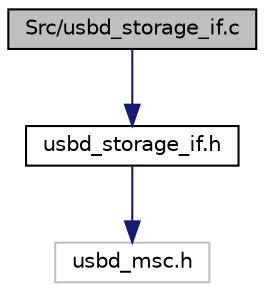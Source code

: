 digraph "Src/usbd_storage_if.c"
{
  edge [fontname="Helvetica",fontsize="10",labelfontname="Helvetica",labelfontsize="10"];
  node [fontname="Helvetica",fontsize="10",shape=record];
  Node0 [label="Src/usbd_storage_if.c",height=0.2,width=0.4,color="black", fillcolor="grey75", style="filled", fontcolor="black"];
  Node0 -> Node1 [color="midnightblue",fontsize="10",style="solid",fontname="Helvetica"];
  Node1 [label="usbd_storage_if.h",height=0.2,width=0.4,color="black", fillcolor="white", style="filled",URL="$usbd__storage__if_8h.html",tooltip=": header file for the usbd_storage_if.c file "];
  Node1 -> Node2 [color="midnightblue",fontsize="10",style="solid",fontname="Helvetica"];
  Node2 [label="usbd_msc.h",height=0.2,width=0.4,color="grey75", fillcolor="white", style="filled"];
}
